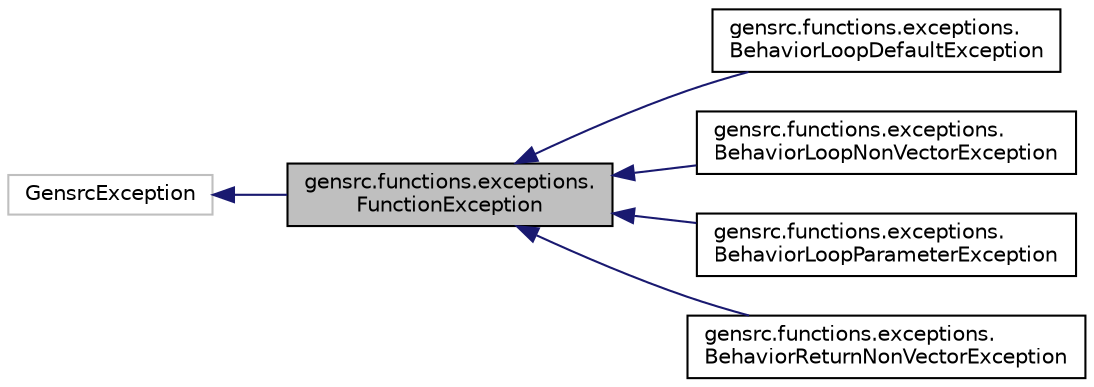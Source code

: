digraph "gensrc.functions.exceptions.FunctionException"
{
  edge [fontname="Helvetica",fontsize="10",labelfontname="Helvetica",labelfontsize="10"];
  node [fontname="Helvetica",fontsize="10",shape=record];
  rankdir="LR";
  Node0 [label="gensrc.functions.exceptions.\lFunctionException",height=0.2,width=0.4,color="black", fillcolor="grey75", style="filled", fontcolor="black"];
  Node1 -> Node0 [dir="back",color="midnightblue",fontsize="10",style="solid",fontname="Helvetica"];
  Node1 [label="GensrcException",height=0.2,width=0.4,color="grey75", fillcolor="white", style="filled"];
  Node0 -> Node2 [dir="back",color="midnightblue",fontsize="10",style="solid",fontname="Helvetica"];
  Node2 [label="gensrc.functions.exceptions.\lBehaviorLoopDefaultException",height=0.2,width=0.4,color="black", fillcolor="white", style="filled",URL="$classgensrc_1_1functions_1_1exceptions_1_1_behavior_loop_default_exception.html"];
  Node0 -> Node3 [dir="back",color="midnightblue",fontsize="10",style="solid",fontname="Helvetica"];
  Node3 [label="gensrc.functions.exceptions.\lBehaviorLoopNonVectorException",height=0.2,width=0.4,color="black", fillcolor="white", style="filled",URL="$classgensrc_1_1functions_1_1exceptions_1_1_behavior_loop_non_vector_exception.html"];
  Node0 -> Node4 [dir="back",color="midnightblue",fontsize="10",style="solid",fontname="Helvetica"];
  Node4 [label="gensrc.functions.exceptions.\lBehaviorLoopParameterException",height=0.2,width=0.4,color="black", fillcolor="white", style="filled",URL="$classgensrc_1_1functions_1_1exceptions_1_1_behavior_loop_parameter_exception.html"];
  Node0 -> Node5 [dir="back",color="midnightblue",fontsize="10",style="solid",fontname="Helvetica"];
  Node5 [label="gensrc.functions.exceptions.\lBehaviorReturnNonVectorException",height=0.2,width=0.4,color="black", fillcolor="white", style="filled",URL="$classgensrc_1_1functions_1_1exceptions_1_1_behavior_return_non_vector_exception.html"];
}
